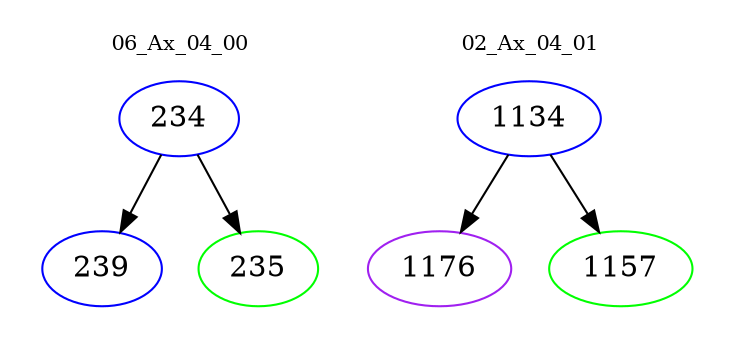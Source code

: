 digraph{
subgraph cluster_0 {
color = white
label = "06_Ax_04_00";
fontsize=10;
T0_234 [label="234", color="blue"]
T0_234 -> T0_239 [color="black"]
T0_239 [label="239", color="blue"]
T0_234 -> T0_235 [color="black"]
T0_235 [label="235", color="green"]
}
subgraph cluster_1 {
color = white
label = "02_Ax_04_01";
fontsize=10;
T1_1134 [label="1134", color="blue"]
T1_1134 -> T1_1176 [color="black"]
T1_1176 [label="1176", color="purple"]
T1_1134 -> T1_1157 [color="black"]
T1_1157 [label="1157", color="green"]
}
}
